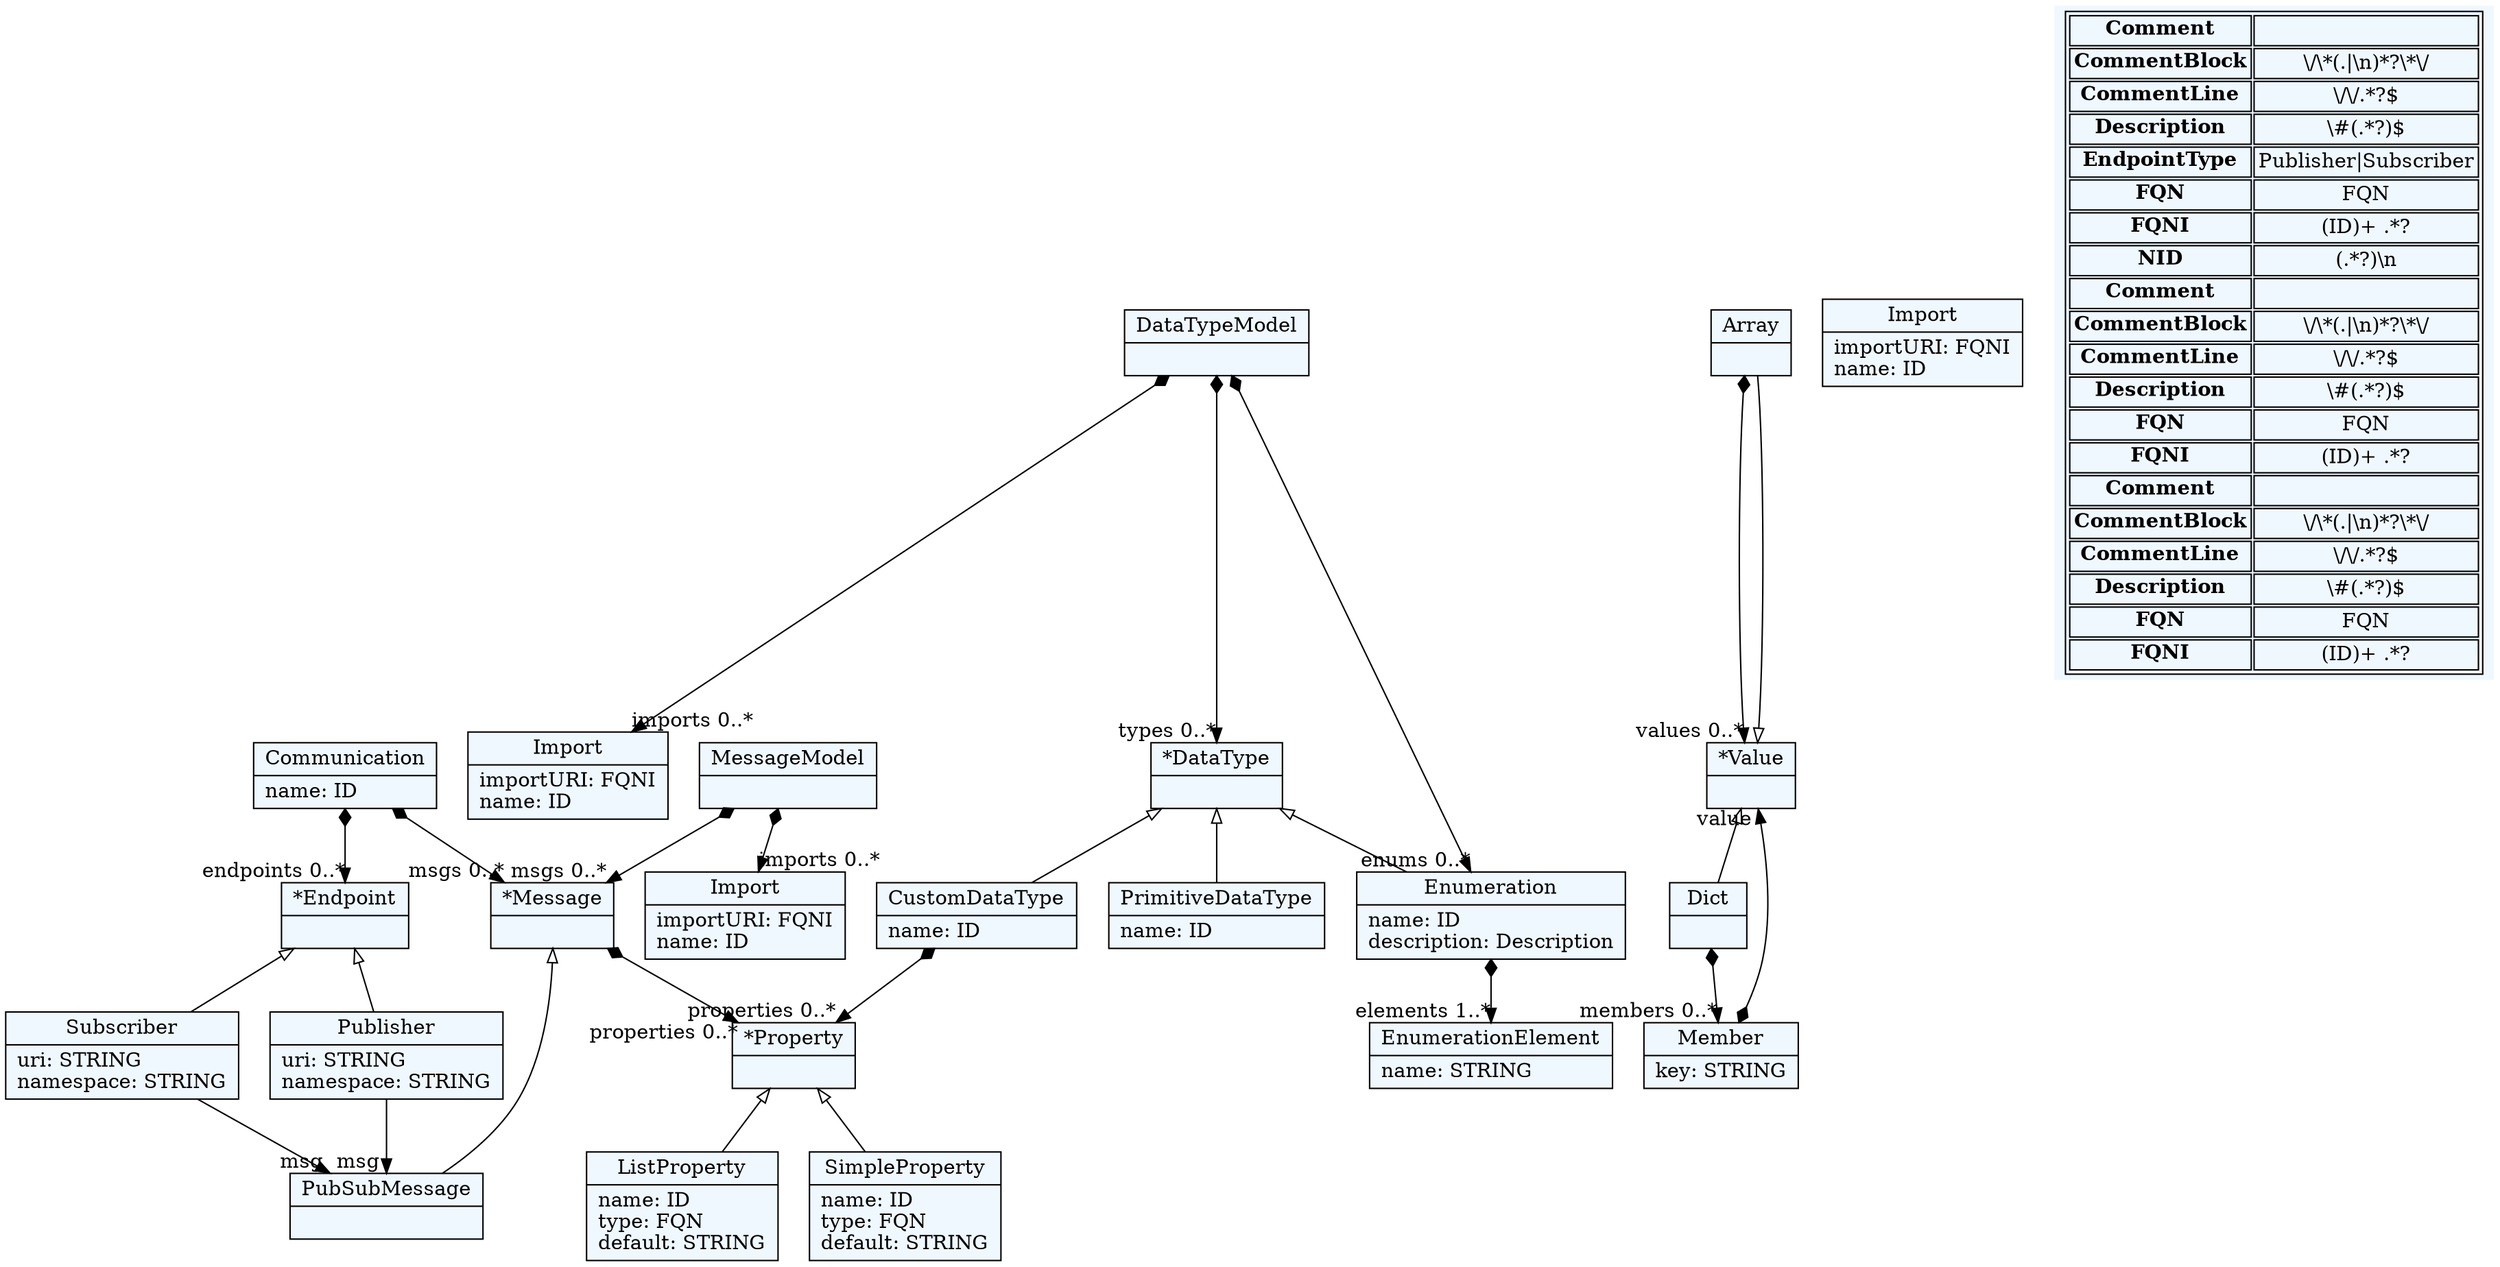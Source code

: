 
    digraph textX {
    fontname = "Bitstream Vera Sans"
    fontsize = 8
    node[
        shape=record,
        style=filled,
        fillcolor=aliceblue
    ]
    nodesep = 0.3
    edge[dir=black,arrowtail=empty]


1541789622176[ label="{Communication|name: ID\l}"]

1541789621744[ label="{*Endpoint|}"]

1541789616944[ label="{Publisher|uri: STRING\lnamespace: STRING\l}"]

1541756998944[ label="{Subscriber|uri: STRING\lnamespace: STRING\l}"]

1541789622752[ label="{Array|}"]

1541789629088[ label="{*Value|}"]

1541789629184[ label="{Dict|}"]

1541789628992[ label="{Member|key: STRING\l}"]

1541789629472[ label="{Import|importURI: FQNI\lname: ID\l}"]

1541789763056[ label="{DataTypeModel|}"]

1541789763200[ label="{*DataType|}"]

1541789763392[ label="{CustomDataType|name: ID\l}"]

1541789763488[ label="{*Property|}"]

1541789763584[ label="{SimpleProperty|name: ID\ltype: FQN\ldefault: STRING\l}"]

1541789763680[ label="{ListProperty|name: ID\ltype: FQN\ldefault: STRING\l}"]

1541789763776[ label="{Enumeration|name: ID\ldescription: Description\l}"]

1541789763824[ label="{EnumerationElement|name: STRING\l}"]

1541789763920[ label="{PrimitiveDataType|name: ID\l}"]

1541789764208[ label="{Import|importURI: FQNI\lname: ID\l}"]

1541789764688[ label="{MessageModel|}"]

1541789764784[ label="{*Message|}"]

1541789764880[ label="{PubSubMessage|}"]

1541789765072[ label="{Import|importURI: FQNI\lname: ID\l}"]



1541789622176 -> 1541789621744[arrowtail=diamond, dir=both, headlabel="endpoints 0..*"]
1541789622176 -> 1541789764784[arrowtail=diamond, dir=both, headlabel="msgs 0..*"]
1541789621744 -> 1541789616944 [dir=back]
1541789621744 -> 1541756998944 [dir=back]
1541789616944 -> 1541789764880[headlabel="msg "]
1541756998944 -> 1541789764880[headlabel="msg "]
1541789622752 -> 1541789629088[arrowtail=diamond, dir=both, headlabel="values 0..*"]
1541789629088 -> 1541789629184 [dir=back]
1541789629088 -> 1541789622752 [dir=back]
1541789629184 -> 1541789628992[arrowtail=diamond, dir=both, headlabel="members 0..*"]
1541789628992 -> 1541789629088[arrowtail=diamond, dir=both, headlabel="value "]
1541789763056 -> 1541789764208[arrowtail=diamond, dir=both, headlabel="imports 0..*"]
1541789763056 -> 1541789763200[arrowtail=diamond, dir=both, headlabel="types 0..*"]
1541789763056 -> 1541789763776[arrowtail=diamond, dir=both, headlabel="enums 0..*"]
1541789763200 -> 1541789763920 [dir=back]
1541789763200 -> 1541789763392 [dir=back]
1541789763200 -> 1541789763776 [dir=back]
1541789763392 -> 1541789763488[arrowtail=diamond, dir=both, headlabel="properties 0..*"]
1541789763488 -> 1541789763680 [dir=back]
1541789763488 -> 1541789763584 [dir=back]
1541789763776 -> 1541789763824[arrowtail=diamond, dir=both, headlabel="elements 1..*"]
1541789764688 -> 1541789765072[arrowtail=diamond, dir=both, headlabel="imports 0..*"]
1541789764688 -> 1541789764784[arrowtail=diamond, dir=both, headlabel="msgs 0..*"]
1541789764784 -> 1541789763488[arrowtail=diamond, dir=both, headlabel="properties 0..*"]
1541789764784 -> 1541789764880 [dir=back]
match_rules [ shape=plaintext, label=< <table>
	<tr>
		<td><b>Comment</b></td><td></td>
	</tr>
	<tr>
		<td><b>CommentBlock</b></td><td>\/\*(.|\n)*?\*\/</td>
	</tr>
	<tr>
		<td><b>CommentLine</b></td><td>\/\/.*?$</td>
	</tr>
	<tr>
		<td><b>Description</b></td><td>\#(.*?)$</td>
	</tr>
	<tr>
		<td><b>EndpointType</b></td><td>Publisher|Subscriber</td>
	</tr>
	<tr>
		<td><b>FQN</b></td><td>FQN</td>
	</tr>
	<tr>
		<td><b>FQNI</b></td><td>(ID)+ .*?</td>
	</tr>
	<tr>
		<td><b>NID</b></td><td>(.*?)\n</td>
	</tr>
	<tr>
		<td><b>Comment</b></td><td></td>
	</tr>
	<tr>
		<td><b>CommentBlock</b></td><td>\/\*(.|\n)*?\*\/</td>
	</tr>
	<tr>
		<td><b>CommentLine</b></td><td>\/\/.*?$</td>
	</tr>
	<tr>
		<td><b>Description</b></td><td>\#(.*?)$</td>
	</tr>
	<tr>
		<td><b>FQN</b></td><td>FQN</td>
	</tr>
	<tr>
		<td><b>FQNI</b></td><td>(ID)+ .*?</td>
	</tr>
	<tr>
		<td><b>Comment</b></td><td></td>
	</tr>
	<tr>
		<td><b>CommentBlock</b></td><td>\/\*(.|\n)*?\*\/</td>
	</tr>
	<tr>
		<td><b>CommentLine</b></td><td>\/\/.*?$</td>
	</tr>
	<tr>
		<td><b>Description</b></td><td>\#(.*?)$</td>
	</tr>
	<tr>
		<td><b>FQN</b></td><td>FQN</td>
	</tr>
	<tr>
		<td><b>FQNI</b></td><td>(ID)+ .*?</td>
	</tr>
</table> >]


}
